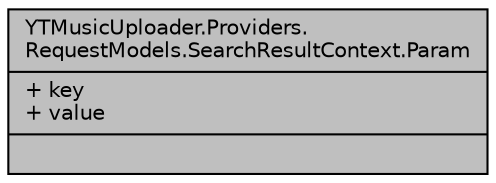 digraph "YTMusicUploader.Providers.RequestModels.SearchResultContext.Param"
{
 // LATEX_PDF_SIZE
  edge [fontname="Helvetica",fontsize="10",labelfontname="Helvetica",labelfontsize="10"];
  node [fontname="Helvetica",fontsize="10",shape=record];
  Node1 [label="{YTMusicUploader.Providers.\lRequestModels.SearchResultContext.Param\n|+ key\l+ value\l|}",height=0.2,width=0.4,color="black", fillcolor="grey75", style="filled", fontcolor="black",tooltip=" "];
}
